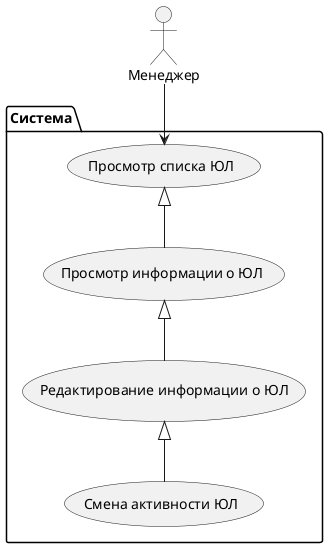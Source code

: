 @startuml

Actor "Менеджер" as manager
package "Система" {
    usecase "Просмотр списка ЮЛ" as UC1
    usecase "Просмотр информации о ЮЛ" as UC2
    usecase "Редактирование информации о ЮЛ" as UC3
    usecase "Смена активности ЮЛ" as UC4
}

manager -down-> UC1
UC2 -up-|> UC1
UC3 -up-|> UC2
UC4 -up-|> UC3

@enduml